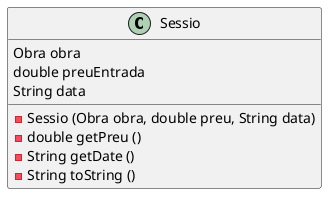 @startuml

class Sessio{
    Obra obra
    double preuEntrada
    String data
    -Sessio (Obra obra, double preu, String data)
    -double getPreu ()
    -String getDate ()
    -String toString ()

}
@enduml